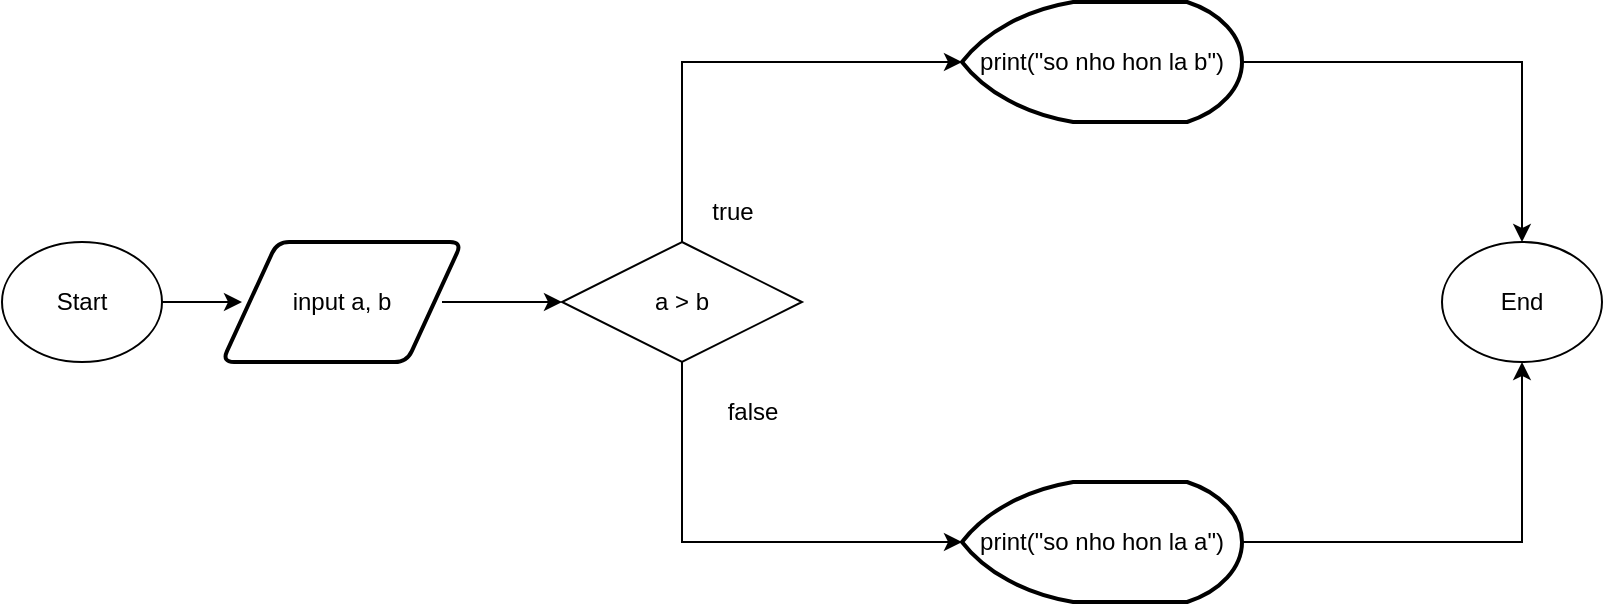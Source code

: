 <mxfile version="25.0.3">
  <diagram name="Page-1" id="MMlj_eGXygu0iREtkNkB">
    <mxGraphModel dx="1050" dy="557" grid="1" gridSize="10" guides="1" tooltips="1" connect="1" arrows="1" fold="1" page="1" pageScale="1" pageWidth="850" pageHeight="1100" math="0" shadow="0">
      <root>
        <mxCell id="0" />
        <mxCell id="1" parent="0" />
        <mxCell id="3DfL6tc4CCfVg-Idn4Z4-5" style="edgeStyle=orthogonalEdgeStyle;rounded=0;orthogonalLoop=1;jettySize=auto;html=1;exitX=1;exitY=0.5;exitDx=0;exitDy=0;" parent="1" source="3DfL6tc4CCfVg-Idn4Z4-2" edge="1">
          <mxGeometry relative="1" as="geometry">
            <mxPoint x="160" y="320" as="targetPoint" />
          </mxGeometry>
        </mxCell>
        <mxCell id="3DfL6tc4CCfVg-Idn4Z4-2" value="Start" style="ellipse;whiteSpace=wrap;html=1;" parent="1" vertex="1">
          <mxGeometry x="40" y="290" width="80" height="60" as="geometry" />
        </mxCell>
        <mxCell id="3DfL6tc4CCfVg-Idn4Z4-12" style="edgeStyle=orthogonalEdgeStyle;rounded=0;orthogonalLoop=1;jettySize=auto;html=1;exitX=1;exitY=0.5;exitDx=0;exitDy=0;" parent="1" edge="1">
          <mxGeometry relative="1" as="geometry">
            <mxPoint x="320" y="320" as="targetPoint" />
            <mxPoint x="260" y="320" as="sourcePoint" />
          </mxGeometry>
        </mxCell>
        <mxCell id="3DfL6tc4CCfVg-Idn4Z4-29" value="" style="edgeStyle=orthogonalEdgeStyle;rounded=0;orthogonalLoop=1;jettySize=auto;html=1;" parent="1" source="3DfL6tc4CCfVg-Idn4Z4-13" edge="1">
          <mxGeometry relative="1" as="geometry">
            <mxPoint x="520" y="200" as="targetPoint" />
            <Array as="points">
              <mxPoint x="380" y="200" />
            </Array>
          </mxGeometry>
        </mxCell>
        <mxCell id="3DfL6tc4CCfVg-Idn4Z4-35" style="edgeStyle=orthogonalEdgeStyle;rounded=0;orthogonalLoop=1;jettySize=auto;html=1;entryX=0;entryY=0.5;entryDx=0;entryDy=0;entryPerimeter=0;" parent="1" source="3DfL6tc4CCfVg-Idn4Z4-13" target="3DfL6tc4CCfVg-Idn4Z4-34" edge="1">
          <mxGeometry relative="1" as="geometry">
            <mxPoint x="380" y="440" as="targetPoint" />
            <Array as="points">
              <mxPoint x="380" y="440" />
            </Array>
          </mxGeometry>
        </mxCell>
        <mxCell id="3DfL6tc4CCfVg-Idn4Z4-13" value="a &amp;gt; b" style="rhombus;whiteSpace=wrap;html=1;" parent="1" vertex="1">
          <mxGeometry x="320" y="290" width="120" height="60" as="geometry" />
        </mxCell>
        <mxCell id="3DfL6tc4CCfVg-Idn4Z4-22" value="input a, b" style="shape=parallelogram;html=1;strokeWidth=2;perimeter=parallelogramPerimeter;whiteSpace=wrap;rounded=1;arcSize=12;size=0.23;" parent="1" vertex="1">
          <mxGeometry x="150" y="290" width="120" height="60" as="geometry" />
        </mxCell>
        <mxCell id="3DfL6tc4CCfVg-Idn4Z4-23" value="true" style="text;html=1;align=center;verticalAlign=middle;resizable=0;points=[];autosize=1;strokeColor=none;fillColor=none;" parent="1" vertex="1">
          <mxGeometry x="385" y="260" width="40" height="30" as="geometry" />
        </mxCell>
        <mxCell id="3DfL6tc4CCfVg-Idn4Z4-25" value="End" style="ellipse;whiteSpace=wrap;html=1;" parent="1" vertex="1">
          <mxGeometry x="760" y="290" width="80" height="60" as="geometry" />
        </mxCell>
        <mxCell id="3DfL6tc4CCfVg-Idn4Z4-27" value="false" style="text;html=1;align=center;verticalAlign=middle;resizable=0;points=[];autosize=1;strokeColor=none;fillColor=none;" parent="1" vertex="1">
          <mxGeometry x="390" y="360" width="50" height="30" as="geometry" />
        </mxCell>
        <mxCell id="3DfL6tc4CCfVg-Idn4Z4-36" style="edgeStyle=orthogonalEdgeStyle;rounded=0;orthogonalLoop=1;jettySize=auto;html=1;entryX=0.5;entryY=0;entryDx=0;entryDy=0;" parent="1" source="3DfL6tc4CCfVg-Idn4Z4-33" target="3DfL6tc4CCfVg-Idn4Z4-25" edge="1">
          <mxGeometry relative="1" as="geometry">
            <mxPoint x="800" y="200" as="targetPoint" />
          </mxGeometry>
        </mxCell>
        <mxCell id="3DfL6tc4CCfVg-Idn4Z4-33" value="print(&quot;so nho hon la b&quot;)" style="strokeWidth=2;html=1;shape=mxgraph.flowchart.display;whiteSpace=wrap;" parent="1" vertex="1">
          <mxGeometry x="520" y="170" width="140" height="60" as="geometry" />
        </mxCell>
        <mxCell id="3DfL6tc4CCfVg-Idn4Z4-37" style="edgeStyle=orthogonalEdgeStyle;rounded=0;orthogonalLoop=1;jettySize=auto;html=1;exitX=1;exitY=0.5;exitDx=0;exitDy=0;exitPerimeter=0;entryX=0.5;entryY=1;entryDx=0;entryDy=0;" parent="1" source="3DfL6tc4CCfVg-Idn4Z4-34" target="3DfL6tc4CCfVg-Idn4Z4-25" edge="1">
          <mxGeometry relative="1" as="geometry">
            <mxPoint x="800" y="440" as="targetPoint" />
          </mxGeometry>
        </mxCell>
        <mxCell id="3DfL6tc4CCfVg-Idn4Z4-34" value="print(&quot;so nho hon la a&quot;)" style="strokeWidth=2;html=1;shape=mxgraph.flowchart.display;whiteSpace=wrap;" parent="1" vertex="1">
          <mxGeometry x="520" y="410" width="140" height="60" as="geometry" />
        </mxCell>
      </root>
    </mxGraphModel>
  </diagram>
</mxfile>

